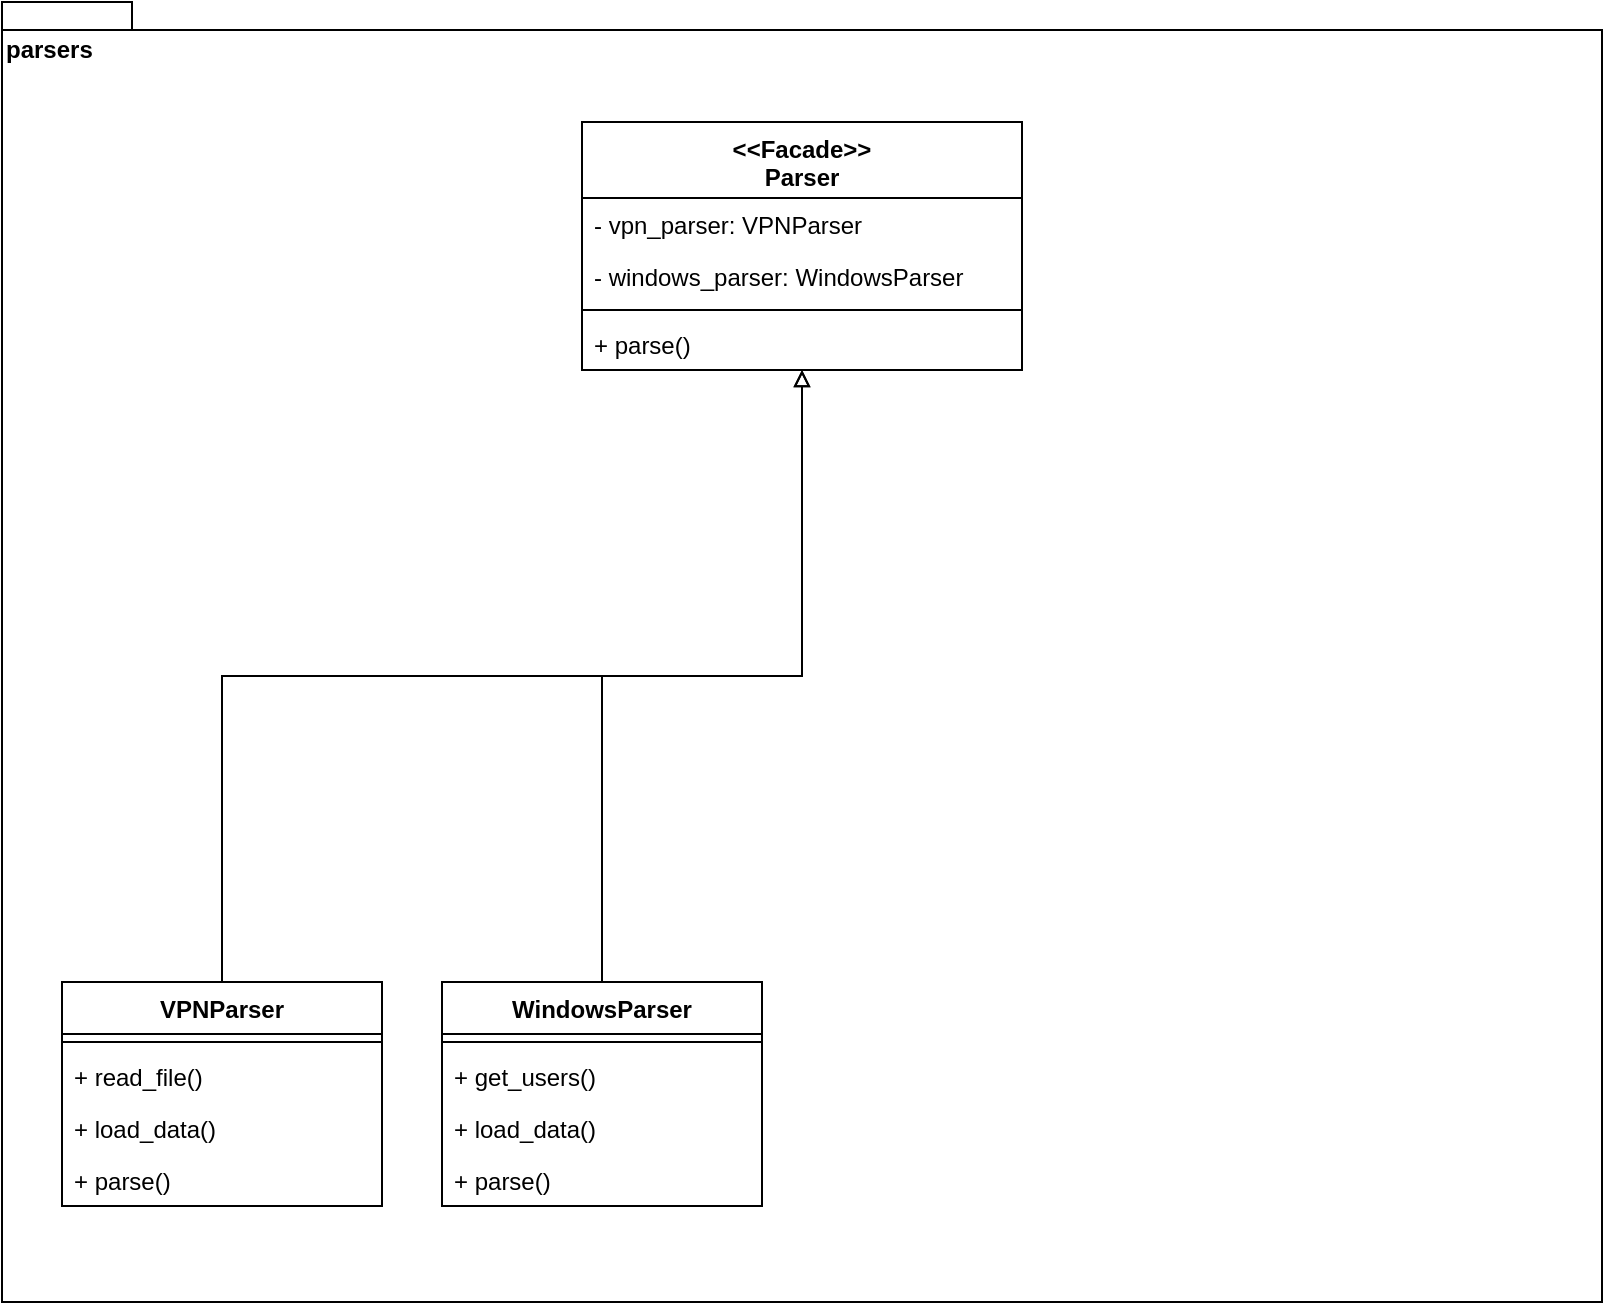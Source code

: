 <mxfile version="12.2.2" type="device" pages="1"><diagram id="1nF6XzZSjAmYsCFcRtmP" name="parsers"><mxGraphModel dx="854" dy="496" grid="1" gridSize="10" guides="1" tooltips="1" connect="1" arrows="1" fold="1" page="1" pageScale="1" pageWidth="827" pageHeight="1169" math="0" shadow="0"><root><mxCell id="0"/><mxCell id="1" parent="0"/><mxCell id="FkUN9KzR-5n65Yh1sej2-5" value="parsers" style="shape=folder;fontStyle=1;spacingTop=10;tabWidth=40;tabHeight=14;tabPosition=left;html=1;align=left;verticalAlign=top;" parent="1" vertex="1"><mxGeometry x="20" y="10" width="800" height="650" as="geometry"/></mxCell><mxCell id="PRXulMIUykv5C85sU0ml-5" value="&lt;&lt;Facade&gt;&gt;&#10;Parser" style="swimlane;fontStyle=1;align=center;verticalAlign=top;childLayout=stackLayout;horizontal=1;startSize=38;horizontalStack=0;resizeParent=1;resizeParentMax=0;resizeLast=0;collapsible=1;marginBottom=0;" parent="1" vertex="1"><mxGeometry x="310" y="70" width="220" height="124" as="geometry"/></mxCell><mxCell id="PRXulMIUykv5C85sU0ml-6" value="- vpn_parser: VPNParser" style="text;strokeColor=none;fillColor=none;align=left;verticalAlign=top;spacingLeft=4;spacingRight=4;overflow=hidden;rotatable=0;points=[[0,0.5],[1,0.5]];portConstraint=eastwest;" parent="PRXulMIUykv5C85sU0ml-5" vertex="1"><mxGeometry y="38" width="220" height="26" as="geometry"/></mxCell><mxCell id="ON6yQJh27OT8FWCey7Ma-13" value="- windows_parser: WindowsParser" style="text;strokeColor=none;fillColor=none;align=left;verticalAlign=top;spacingLeft=4;spacingRight=4;overflow=hidden;rotatable=0;points=[[0,0.5],[1,0.5]];portConstraint=eastwest;" vertex="1" parent="PRXulMIUykv5C85sU0ml-5"><mxGeometry y="64" width="220" height="26" as="geometry"/></mxCell><mxCell id="PRXulMIUykv5C85sU0ml-7" value="" style="line;strokeWidth=1;fillColor=none;align=left;verticalAlign=middle;spacingTop=-1;spacingLeft=3;spacingRight=3;rotatable=0;labelPosition=right;points=[];portConstraint=eastwest;" parent="PRXulMIUykv5C85sU0ml-5" vertex="1"><mxGeometry y="90" width="220" height="8" as="geometry"/></mxCell><mxCell id="PRXulMIUykv5C85sU0ml-8" value="+ parse()" style="text;strokeColor=none;fillColor=none;align=left;verticalAlign=top;spacingLeft=4;spacingRight=4;overflow=hidden;rotatable=0;points=[[0,0.5],[1,0.5]];portConstraint=eastwest;" parent="PRXulMIUykv5C85sU0ml-5" vertex="1"><mxGeometry y="98" width="220" height="26" as="geometry"/></mxCell><mxCell id="PRXulMIUykv5C85sU0ml-31" style="edgeStyle=orthogonalEdgeStyle;rounded=0;orthogonalLoop=1;jettySize=auto;html=1;exitX=0.5;exitY=0;exitDx=0;exitDy=0;endArrow=block;endFill=0;" parent="1" source="PRXulMIUykv5C85sU0ml-27" target="PRXulMIUykv5C85sU0ml-5" edge="1"><mxGeometry relative="1" as="geometry"><mxPoint x="420" y="455" as="targetPoint"/></mxGeometry></mxCell><mxCell id="PRXulMIUykv5C85sU0ml-27" value="VPNParser" style="swimlane;fontStyle=1;align=center;verticalAlign=top;childLayout=stackLayout;horizontal=1;startSize=26;horizontalStack=0;resizeParent=1;resizeParentMax=0;resizeLast=0;collapsible=1;marginBottom=0;" parent="1" vertex="1"><mxGeometry x="50" y="500" width="160" height="112" as="geometry"/></mxCell><mxCell id="PRXulMIUykv5C85sU0ml-29" value="" style="line;strokeWidth=1;fillColor=none;align=left;verticalAlign=middle;spacingTop=-1;spacingLeft=3;spacingRight=3;rotatable=0;labelPosition=right;points=[];portConstraint=eastwest;" parent="PRXulMIUykv5C85sU0ml-27" vertex="1"><mxGeometry y="26" width="160" height="8" as="geometry"/></mxCell><mxCell id="PRXulMIUykv5C85sU0ml-30" value="+ read_file()" style="text;strokeColor=none;fillColor=none;align=left;verticalAlign=top;spacingLeft=4;spacingRight=4;overflow=hidden;rotatable=0;points=[[0,0.5],[1,0.5]];portConstraint=eastwest;" parent="PRXulMIUykv5C85sU0ml-27" vertex="1"><mxGeometry y="34" width="160" height="26" as="geometry"/></mxCell><mxCell id="PRXulMIUykv5C85sU0ml-32" value="+ load_data()" style="text;strokeColor=none;fillColor=none;align=left;verticalAlign=top;spacingLeft=4;spacingRight=4;overflow=hidden;rotatable=0;points=[[0,0.5],[1,0.5]];portConstraint=eastwest;" parent="PRXulMIUykv5C85sU0ml-27" vertex="1"><mxGeometry y="60" width="160" height="26" as="geometry"/></mxCell><mxCell id="ON6yQJh27OT8FWCey7Ma-10" value="+ parse()" style="text;strokeColor=none;fillColor=none;align=left;verticalAlign=top;spacingLeft=4;spacingRight=4;overflow=hidden;rotatable=0;points=[[0,0.5],[1,0.5]];portConstraint=eastwest;" vertex="1" parent="PRXulMIUykv5C85sU0ml-27"><mxGeometry y="86" width="160" height="26" as="geometry"/></mxCell><mxCell id="ON6yQJh27OT8FWCey7Ma-12" style="edgeStyle=orthogonalEdgeStyle;rounded=0;orthogonalLoop=1;jettySize=auto;html=1;exitX=0.5;exitY=0;exitDx=0;exitDy=0;endArrow=block;endFill=0;" edge="1" parent="1" source="ON6yQJh27OT8FWCey7Ma-1" target="PRXulMIUykv5C85sU0ml-5"><mxGeometry relative="1" as="geometry"/></mxCell><mxCell id="ON6yQJh27OT8FWCey7Ma-1" value="WindowsParser" style="swimlane;fontStyle=1;align=center;verticalAlign=top;childLayout=stackLayout;horizontal=1;startSize=26;horizontalStack=0;resizeParent=1;resizeParentMax=0;resizeLast=0;collapsible=1;marginBottom=0;" vertex="1" parent="1"><mxGeometry x="240" y="500" width="160" height="112" as="geometry"/></mxCell><mxCell id="ON6yQJh27OT8FWCey7Ma-3" value="" style="line;strokeWidth=1;fillColor=none;align=left;verticalAlign=middle;spacingTop=-1;spacingLeft=3;spacingRight=3;rotatable=0;labelPosition=right;points=[];portConstraint=eastwest;" vertex="1" parent="ON6yQJh27OT8FWCey7Ma-1"><mxGeometry y="26" width="160" height="8" as="geometry"/></mxCell><mxCell id="ON6yQJh27OT8FWCey7Ma-4" value="+ get_users()" style="text;strokeColor=none;fillColor=none;align=left;verticalAlign=top;spacingLeft=4;spacingRight=4;overflow=hidden;rotatable=0;points=[[0,0.5],[1,0.5]];portConstraint=eastwest;" vertex="1" parent="ON6yQJh27OT8FWCey7Ma-1"><mxGeometry y="34" width="160" height="26" as="geometry"/></mxCell><mxCell id="ON6yQJh27OT8FWCey7Ma-11" value="+ load_data()" style="text;strokeColor=none;fillColor=none;align=left;verticalAlign=top;spacingLeft=4;spacingRight=4;overflow=hidden;rotatable=0;points=[[0,0.5],[1,0.5]];portConstraint=eastwest;" vertex="1" parent="ON6yQJh27OT8FWCey7Ma-1"><mxGeometry y="60" width="160" height="26" as="geometry"/></mxCell><mxCell id="ON6yQJh27OT8FWCey7Ma-5" value="+ parse()" style="text;strokeColor=none;fillColor=none;align=left;verticalAlign=top;spacingLeft=4;spacingRight=4;overflow=hidden;rotatable=0;points=[[0,0.5],[1,0.5]];portConstraint=eastwest;" vertex="1" parent="ON6yQJh27OT8FWCey7Ma-1"><mxGeometry y="86" width="160" height="26" as="geometry"/></mxCell></root></mxGraphModel></diagram></mxfile>